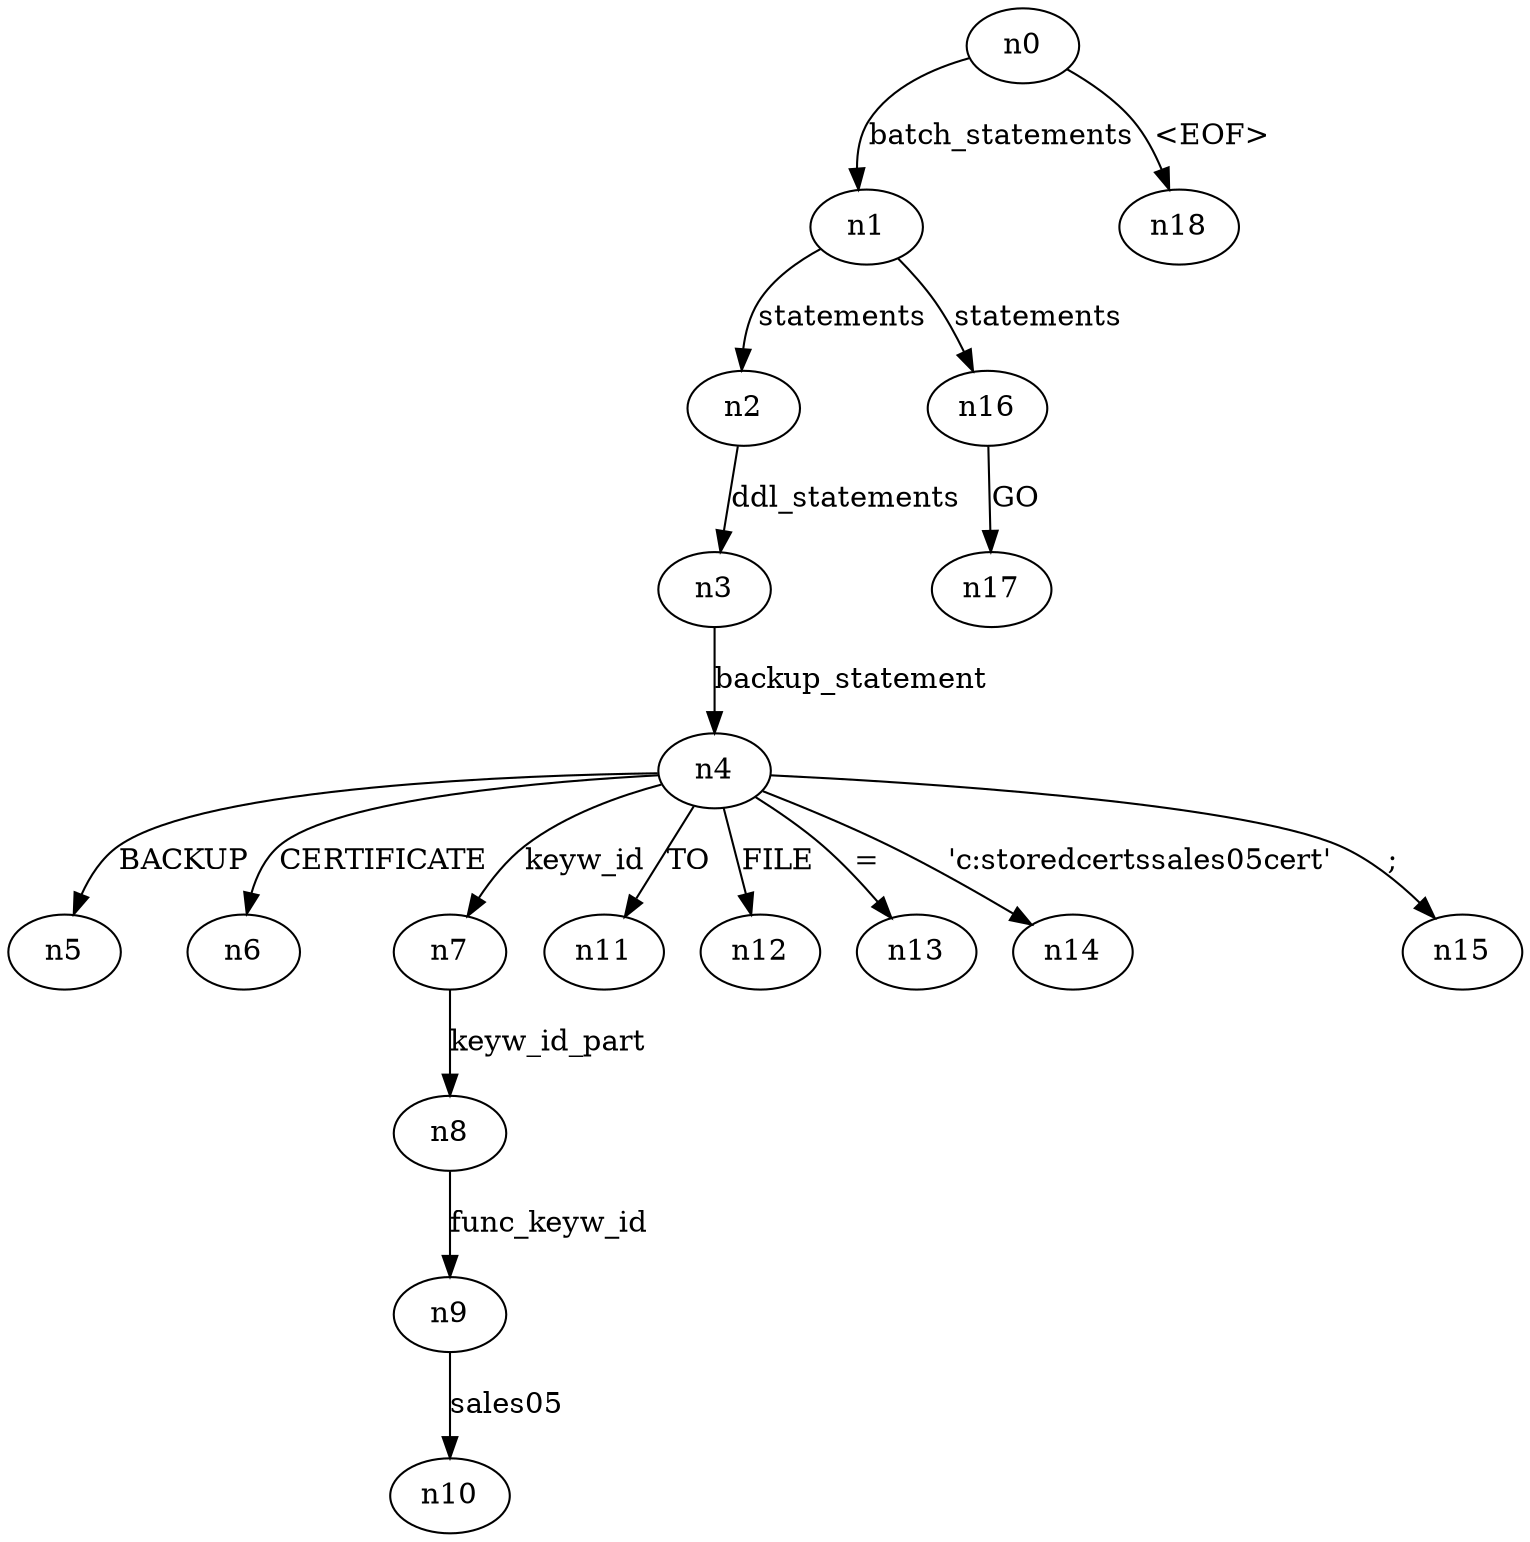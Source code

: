 digraph ParseTree {
  n0 -> n1 [label="batch_statements"];
  n1 -> n2 [label="statements"];
  n2 -> n3 [label="ddl_statements"];
  n3 -> n4 [label="backup_statement"];
  n4 -> n5 [label="BACKUP"];
  n4 -> n6 [label="CERTIFICATE"];
  n4 -> n7 [label="keyw_id"];
  n7 -> n8 [label="keyw_id_part"];
  n8 -> n9 [label="func_keyw_id"];
  n9 -> n10 [label="sales05"];
  n4 -> n11 [label="TO"];
  n4 -> n12 [label="FILE"];
  n4 -> n13 [label="="];
  n4 -> n14 [label="'c:\storedcerts\sales05cert'"];
  n4 -> n15 [label=";"];
  n1 -> n16 [label="statements"];
  n16 -> n17 [label="GO"];
  n0 -> n18 [label="<EOF>"];
}